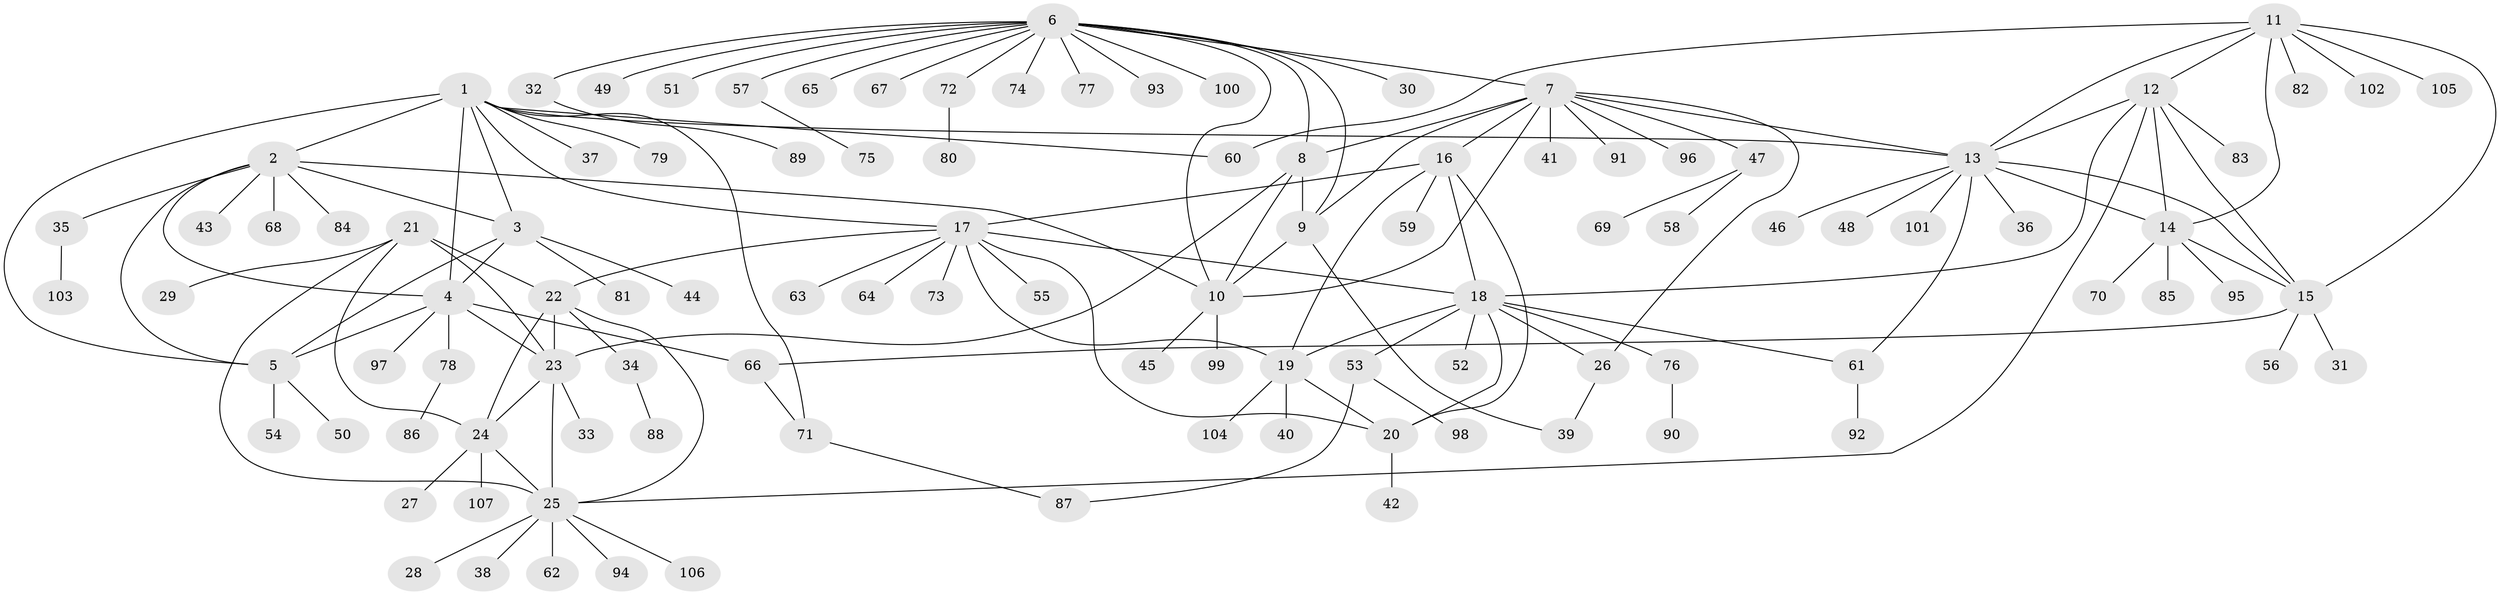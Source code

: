 // coarse degree distribution, {11: 0.024691358024691357, 7: 0.024691358024691357, 6: 0.07407407407407407, 4: 0.037037037037037035, 14: 0.012345679012345678, 5: 0.024691358024691357, 13: 0.012345679012345678, 10: 0.012345679012345678, 8: 0.024691358024691357, 3: 0.037037037037037035, 1: 0.6666666666666666, 2: 0.04938271604938271}
// Generated by graph-tools (version 1.1) at 2025/52/02/27/25 19:52:16]
// undirected, 107 vertices, 149 edges
graph export_dot {
graph [start="1"]
  node [color=gray90,style=filled];
  1;
  2;
  3;
  4;
  5;
  6;
  7;
  8;
  9;
  10;
  11;
  12;
  13;
  14;
  15;
  16;
  17;
  18;
  19;
  20;
  21;
  22;
  23;
  24;
  25;
  26;
  27;
  28;
  29;
  30;
  31;
  32;
  33;
  34;
  35;
  36;
  37;
  38;
  39;
  40;
  41;
  42;
  43;
  44;
  45;
  46;
  47;
  48;
  49;
  50;
  51;
  52;
  53;
  54;
  55;
  56;
  57;
  58;
  59;
  60;
  61;
  62;
  63;
  64;
  65;
  66;
  67;
  68;
  69;
  70;
  71;
  72;
  73;
  74;
  75;
  76;
  77;
  78;
  79;
  80;
  81;
  82;
  83;
  84;
  85;
  86;
  87;
  88;
  89;
  90;
  91;
  92;
  93;
  94;
  95;
  96;
  97;
  98;
  99;
  100;
  101;
  102;
  103;
  104;
  105;
  106;
  107;
  1 -- 2;
  1 -- 3;
  1 -- 4;
  1 -- 5;
  1 -- 13;
  1 -- 17;
  1 -- 37;
  1 -- 60;
  1 -- 71;
  1 -- 79;
  2 -- 3;
  2 -- 4;
  2 -- 5;
  2 -- 10;
  2 -- 35;
  2 -- 43;
  2 -- 68;
  2 -- 84;
  3 -- 4;
  3 -- 5;
  3 -- 44;
  3 -- 81;
  4 -- 5;
  4 -- 23;
  4 -- 66;
  4 -- 78;
  4 -- 97;
  5 -- 50;
  5 -- 54;
  6 -- 7;
  6 -- 8;
  6 -- 9;
  6 -- 10;
  6 -- 30;
  6 -- 32;
  6 -- 49;
  6 -- 51;
  6 -- 57;
  6 -- 65;
  6 -- 67;
  6 -- 72;
  6 -- 74;
  6 -- 77;
  6 -- 93;
  6 -- 100;
  7 -- 8;
  7 -- 9;
  7 -- 10;
  7 -- 13;
  7 -- 16;
  7 -- 26;
  7 -- 41;
  7 -- 47;
  7 -- 91;
  7 -- 96;
  8 -- 9;
  8 -- 10;
  8 -- 23;
  9 -- 10;
  9 -- 39;
  10 -- 45;
  10 -- 99;
  11 -- 12;
  11 -- 13;
  11 -- 14;
  11 -- 15;
  11 -- 60;
  11 -- 82;
  11 -- 102;
  11 -- 105;
  12 -- 13;
  12 -- 14;
  12 -- 15;
  12 -- 18;
  12 -- 25;
  12 -- 83;
  13 -- 14;
  13 -- 15;
  13 -- 36;
  13 -- 46;
  13 -- 48;
  13 -- 61;
  13 -- 101;
  14 -- 15;
  14 -- 70;
  14 -- 85;
  14 -- 95;
  15 -- 31;
  15 -- 56;
  15 -- 66;
  16 -- 17;
  16 -- 18;
  16 -- 19;
  16 -- 20;
  16 -- 59;
  17 -- 18;
  17 -- 19;
  17 -- 20;
  17 -- 22;
  17 -- 55;
  17 -- 63;
  17 -- 64;
  17 -- 73;
  18 -- 19;
  18 -- 20;
  18 -- 26;
  18 -- 52;
  18 -- 53;
  18 -- 61;
  18 -- 76;
  19 -- 20;
  19 -- 40;
  19 -- 104;
  20 -- 42;
  21 -- 22;
  21 -- 23;
  21 -- 24;
  21 -- 25;
  21 -- 29;
  22 -- 23;
  22 -- 24;
  22 -- 25;
  22 -- 34;
  23 -- 24;
  23 -- 25;
  23 -- 33;
  24 -- 25;
  24 -- 27;
  24 -- 107;
  25 -- 28;
  25 -- 38;
  25 -- 62;
  25 -- 94;
  25 -- 106;
  26 -- 39;
  32 -- 89;
  34 -- 88;
  35 -- 103;
  47 -- 58;
  47 -- 69;
  53 -- 87;
  53 -- 98;
  57 -- 75;
  61 -- 92;
  66 -- 71;
  71 -- 87;
  72 -- 80;
  76 -- 90;
  78 -- 86;
}
